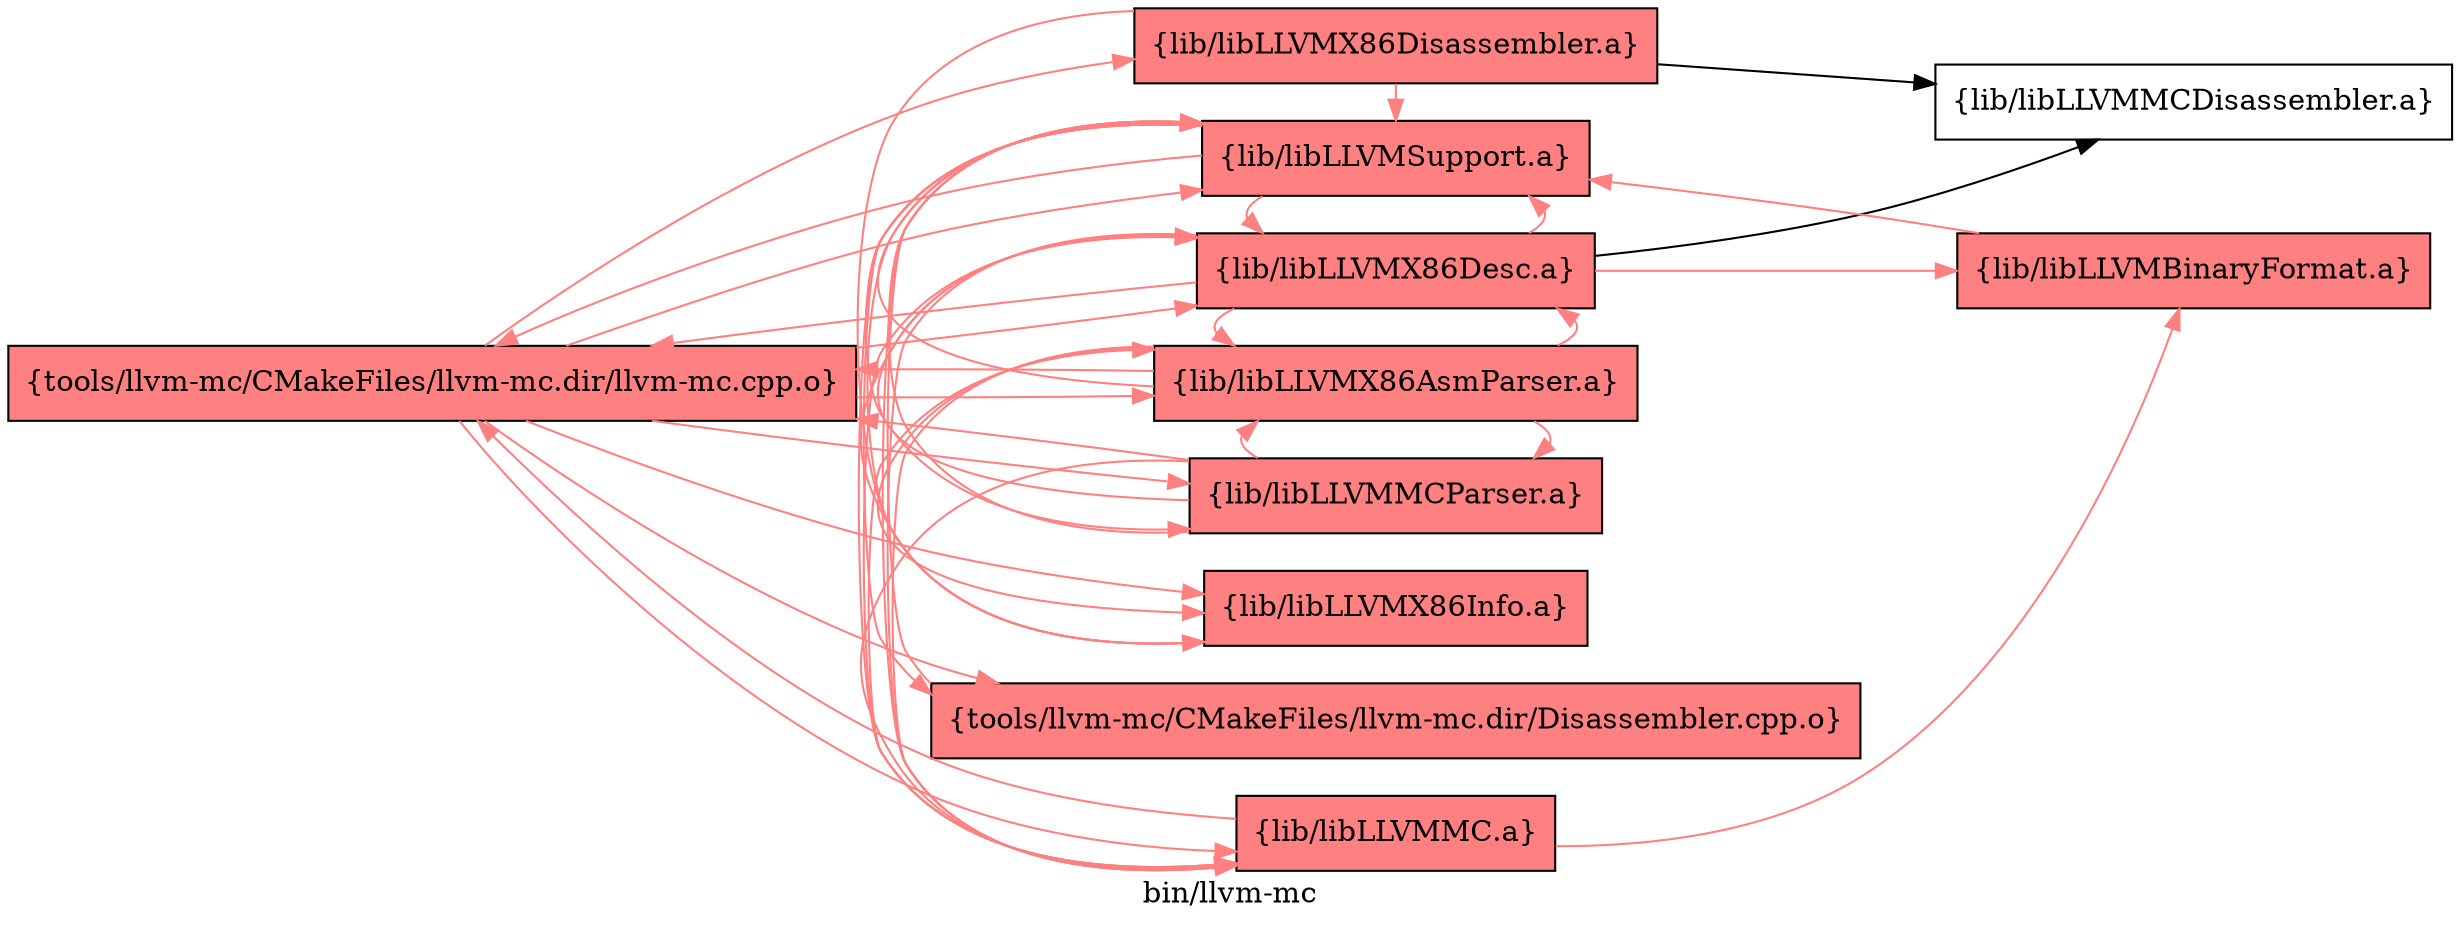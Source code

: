 digraph "bin/llvm-mc" {
	label="bin/llvm-mc";
	rankdir="LR"
	{ rank=same; Node0x55b8b2f4c8e8;  }
	{ rank=same; Node0x55b8b2f4a9a8; Node0x55b8b2f4b128; Node0x55b8b2f4ac28; Node0x55b8b2f49d28; Node0x55b8b2f4a7c8; Node0x55b8b2f4a2c8; Node0x55b8b2f49828; Node0x55b8b2f49508;  }

	Node0x55b8b2f4c8e8 [shape=record,shape=box,style=filled,fillcolor="1.000000 0.5 1",group=1,label="{tools/llvm-mc/CMakeFiles/llvm-mc.dir/llvm-mc.cpp.o}"];
	Node0x55b8b2f4c8e8 -> Node0x55b8b2f4a9a8[color="1.000000 0.5 1"];
	Node0x55b8b2f4c8e8 -> Node0x55b8b2f4b128[color="1.000000 0.5 1"];
	Node0x55b8b2f4c8e8 -> Node0x55b8b2f4ac28[color="1.000000 0.5 1"];
	Node0x55b8b2f4c8e8 -> Node0x55b8b2f49d28[color="1.000000 0.5 1"];
	Node0x55b8b2f4c8e8 -> Node0x55b8b2f4a7c8[color="1.000000 0.5 1"];
	Node0x55b8b2f4c8e8 -> Node0x55b8b2f4a2c8[color="1.000000 0.5 1"];
	Node0x55b8b2f4c8e8 -> Node0x55b8b2f49828[color="1.000000 0.5 1"];
	Node0x55b8b2f4c8e8 -> Node0x55b8b2f49508[color="1.000000 0.5 1"];
	Node0x55b8b2f4a9a8 [shape=record,shape=box,style=filled,fillcolor="1.000000 0.5 1",group=1,label="{tools/llvm-mc/CMakeFiles/llvm-mc.dir/Disassembler.cpp.o}"];
	Node0x55b8b2f4a9a8 -> Node0x55b8b2f49508[color="1.000000 0.5 1"];
	Node0x55b8b2f4b128 [shape=record,shape=box,style=filled,fillcolor="1.000000 0.5 1",group=1,label="{lib/libLLVMX86AsmParser.a}"];
	Node0x55b8b2f4b128 -> Node0x55b8b2f4c8e8[color="1.000000 0.5 1"];
	Node0x55b8b2f4b128 -> Node0x55b8b2f4ac28[color="1.000000 0.5 1"];
	Node0x55b8b2f4b128 -> Node0x55b8b2f4a2c8[color="1.000000 0.5 1"];
	Node0x55b8b2f4b128 -> Node0x55b8b2f49d28[color="1.000000 0.5 1"];
	Node0x55b8b2f4b128 -> Node0x55b8b2f49828[color="1.000000 0.5 1"];
	Node0x55b8b2f4b128 -> Node0x55b8b2f49508[color="1.000000 0.5 1"];
	Node0x55b8b2f4ac28 [shape=record,shape=box,style=filled,fillcolor="1.000000 0.5 1",group=1,label="{lib/libLLVMX86Desc.a}"];
	Node0x55b8b2f4ac28 -> Node0x55b8b2f4c8e8[color="1.000000 0.5 1"];
	Node0x55b8b2f4ac28 -> Node0x55b8b2f49d28[color="1.000000 0.5 1"];
	Node0x55b8b2f4ac28 -> Node0x55b8b2f49508[color="1.000000 0.5 1"];
	Node0x55b8b2f4ac28 -> Node0x55b8b2f4a2c8[color="1.000000 0.5 1"];
	Node0x55b8b2f4ac28 -> Node0x55b8b2f49008;
	Node0x55b8b2f4ac28 -> Node0x55b8b2f4b128[color="1.000000 0.5 1"];
	Node0x55b8b2f4ac28 -> Node0x55b8b2f4d428[color="1.000000 0.5 1"];
	Node0x55b8b2f49d28 [shape=record,shape=box,style=filled,fillcolor="1.000000 0.5 1",group=1,label="{lib/libLLVMMC.a}"];
	Node0x55b8b2f49d28 -> Node0x55b8b2f4ac28[color="1.000000 0.5 1"];
	Node0x55b8b2f49d28 -> Node0x55b8b2f49508[color="1.000000 0.5 1"];
	Node0x55b8b2f49d28 -> Node0x55b8b2f4c8e8[color="1.000000 0.5 1"];
	Node0x55b8b2f49d28 -> Node0x55b8b2f4b128[color="1.000000 0.5 1"];
	Node0x55b8b2f49d28 -> Node0x55b8b2f4d428[color="1.000000 0.5 1"];
	Node0x55b8b2f4a7c8 [shape=record,shape=box,style=filled,fillcolor="1.000000 0.5 1",group=1,label="{lib/libLLVMX86Disassembler.a}"];
	Node0x55b8b2f4a7c8 -> Node0x55b8b2f4a2c8[color="1.000000 0.5 1"];
	Node0x55b8b2f4a7c8 -> Node0x55b8b2f49508[color="1.000000 0.5 1"];
	Node0x55b8b2f4a7c8 -> Node0x55b8b2f49008;
	Node0x55b8b2f4a2c8 [shape=record,shape=box,style=filled,fillcolor="1.000000 0.5 1",group=1,label="{lib/libLLVMX86Info.a}"];
	Node0x55b8b2f4a2c8 -> Node0x55b8b2f49508[color="1.000000 0.5 1"];
	Node0x55b8b2f49828 [shape=record,shape=box,style=filled,fillcolor="1.000000 0.5 1",group=1,label="{lib/libLLVMMCParser.a}"];
	Node0x55b8b2f49828 -> Node0x55b8b2f4c8e8[color="1.000000 0.5 1"];
	Node0x55b8b2f49828 -> Node0x55b8b2f49d28[color="1.000000 0.5 1"];
	Node0x55b8b2f49828 -> Node0x55b8b2f49508[color="1.000000 0.5 1"];
	Node0x55b8b2f49828 -> Node0x55b8b2f4b128[color="1.000000 0.5 1"];
	Node0x55b8b2f49828 -> Node0x55b8b2f4ac28[color="1.000000 0.5 1"];
	Node0x55b8b2f49508 [shape=record,shape=box,style=filled,fillcolor="1.000000 0.5 1",group=1,label="{lib/libLLVMSupport.a}"];
	Node0x55b8b2f49508 -> Node0x55b8b2f49d28[color="1.000000 0.5 1"];
	Node0x55b8b2f49508 -> Node0x55b8b2f49828[color="1.000000 0.5 1"];
	Node0x55b8b2f49508 -> Node0x55b8b2f4c8e8[color="1.000000 0.5 1"];
	Node0x55b8b2f49508 -> Node0x55b8b2f4ac28[color="1.000000 0.5 1"];
	Node0x55b8b2f49508 -> Node0x55b8b2f4a9a8[color="1.000000 0.5 1"];
	Node0x55b8b2f49008 [shape=record,shape=box,group=0,label="{lib/libLLVMMCDisassembler.a}"];
	Node0x55b8b2f4d428 [shape=record,shape=box,style=filled,fillcolor="1.000000 0.5 1",group=1,label="{lib/libLLVMBinaryFormat.a}"];
	Node0x55b8b2f4d428 -> Node0x55b8b2f49508[color="1.000000 0.5 1"];
}
